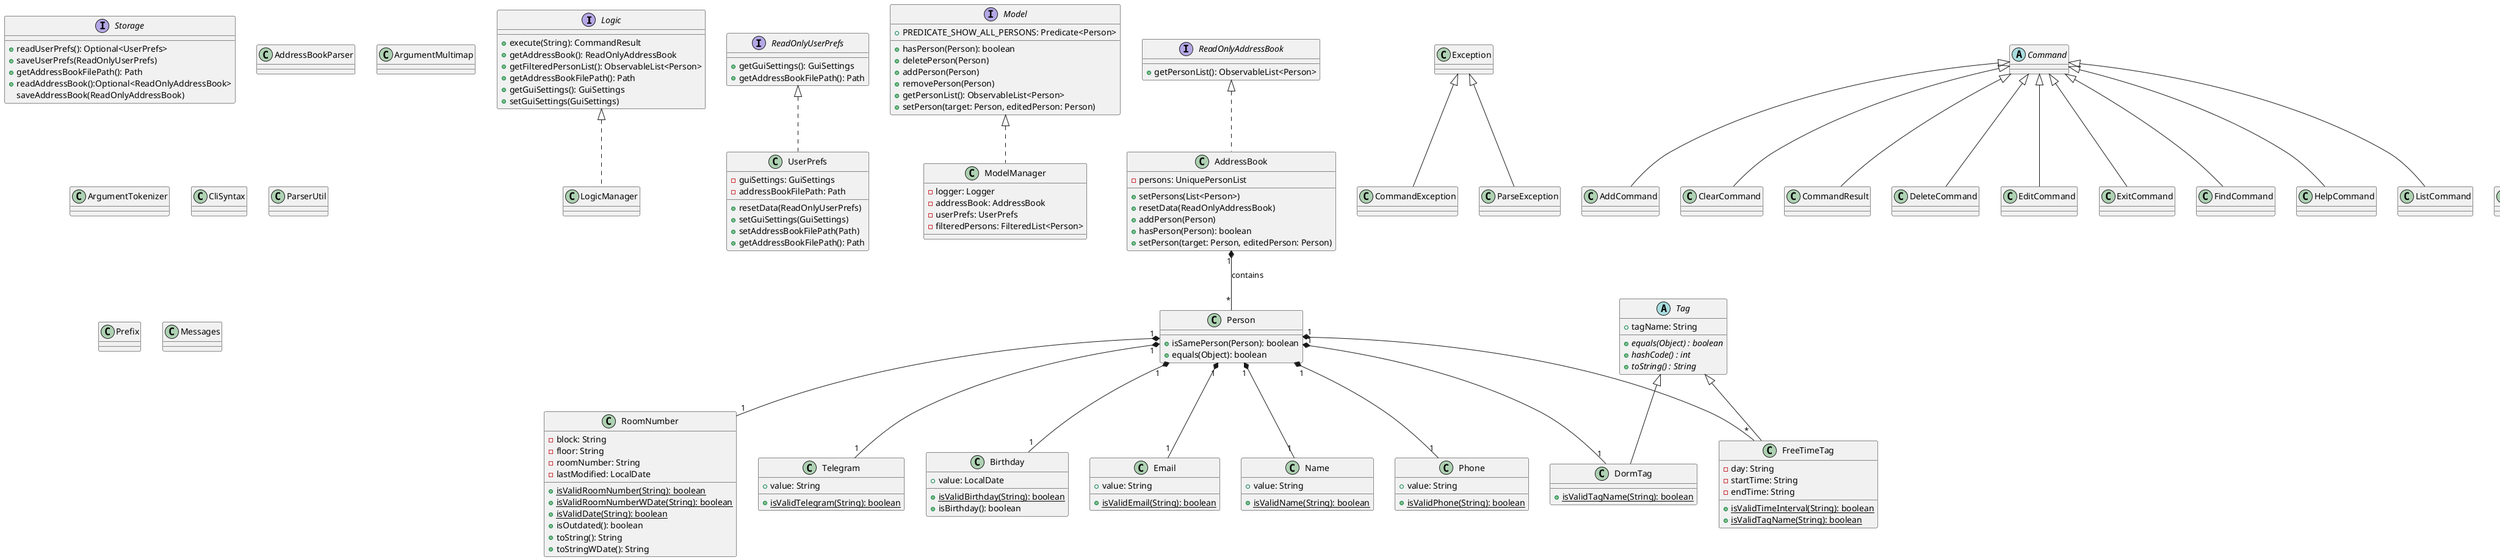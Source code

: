 @startuml
'https://plantuml.com/class-diagram

interface Logic {
+execute(String): CommandResult
+getAddressBook(): ReadOnlyAddressBook
+getFilteredPersonList(): ObservableList<Person>
+getAddressBookFilePath(): Path
+getGuiSettings(): GuiSettings
+setGuiSettings(GuiSettings)
}

class LogicManager implements Logic {
}


interface ReadOnlyUserPrefs {
+getGuiSettings(): GuiSettings
+getAddressBookFilePath(): Path
}

class UserPrefs {
-guiSettings: GuiSettings
-addressBookFilePath: Path

+resetData(ReadOnlyUserPrefs)
+setGuiSettings(GuiSettings)
+setAddressBookFilePath(Path)
+getAddressBookFilePath(): Path
}

ReadOnlyUserPrefs <|.. UserPrefs

interface Model {
+PREDICATE_SHOW_ALL_PERSONS: Predicate<Person>

+hasPerson(Person): boolean
+deletePerson(Person)
+addPerson(Person)
+removePerson(Person)
+getPersonList(): ObservableList<Person>
+setPerson(target: Person, editedPerson: Person)
}

class ModelManager {
-logger: Logger
-addressBook: AddressBook
-userPrefs: UserPrefs
-filteredPersons: FilteredList<Person>
}

Model <|.. ModelManager

interface ReadOnlyAddressBook {
+getPersonList(): ObservableList<Person>
}

class AddressBook {
-persons: UniquePersonList

+setPersons(List<Person>)
+resetData(ReadOnlyAddressBook)
+addPerson(Person)
+hasPerson(Person): boolean
+setPerson(target: Person, editedPerson: Person)
}

ReadOnlyAddressBook <|.. AddressBook

class Person {

+isSamePerson(Person): boolean
+equals(Object): boolean
}

AddressBook "1" *-- "*" Person : contains

class Birthday {
+value: LocalDate

{static} +isValidBirthday(String): boolean
+isBirthday(): boolean
}

Person "1" *-- "1" Birthday

class Email {
+value: String

{static} +isValidEmail(String): boolean
}

Person "1" *-- "1" Email

abstract class Tag {
+tagName: String

{abstract} +equals(Object) : boolean
{abstract} +hashCode() : int
{abstract} +toString() : String
}

class DormTag extends Tag {
{static} +isValidTagName(String): boolean
}

Person "1" *-- "1" DormTag

class FreeTimeTag extends Tag {
-day: String
-startTime: String
-endTime: String


{static} +isValidTimeInterval(String): boolean
{static} +isValidTagName(String): boolean
}

Person "1" *-- "*" FreeTimeTag

class Name {
+value: String

{static} +isValidName(String): boolean
}

Person "1" *-- "1" Name

class Phone {
+value: String

{static} +isValidPhone(String): boolean
}

Person "1" *-- "1" Phone

class RoomNumber {
-block: String
-floor: String
-roomNumber: String
-lastModified: LocalDate

{static} +isValidRoomNumber(String): boolean
{static} +isValidRoomNumberWDate(String): boolean
{static} +isValidDate(String): boolean
+isOutdated(): boolean
+toString(): String
+toStringWDate(): String
}

Person "1" *-- "1" RoomNumber

class Telegram {
+value: String

{static} +isValidTelegram(String): boolean
}

Person "1" *-- "1" Telegram

interface Storage  {
+readUserPrefs(): Optional<UserPrefs>
+saveUserPrefs(ReadOnlyUserPrefs)
+getAddressBookFilePath(): Path
+readAddressBook():Optional<ReadOnlyAddressBook>
saveAddressBook(ReadOnlyAddressBook)
}

class CommandException extends Exception {
}

abstract class Command {
}

class AddCommand extends Command {
}

class ClearCommand extends Command {
}

class CommandResult extends Command {
}

class DeleteCommand extends Command {
}

class EditCommand extends Command {
}

class ExitCommand extends Command {
}

class FindCommand extends Command {
}

class HelpCommand extends Command {
}

class ListCommand extends Command {
}

class ParseException extends Exception {
}

class AddCommandParser implements Parser {
}

class AddressBookParser {
}

class ArgumentMultimap {
}

class ArgumentTokenizer {
}

class CliSyntax {
}

class DeleteCommandParser implements Parser {
}

class EditCommandParser implements Parser {
}

class FindCommandParser implements Parser {
}

interface Parser<T extends Command> {
}

class ParserUtil {
}

class Prefix {
}


class Messages {
}

@enduml
